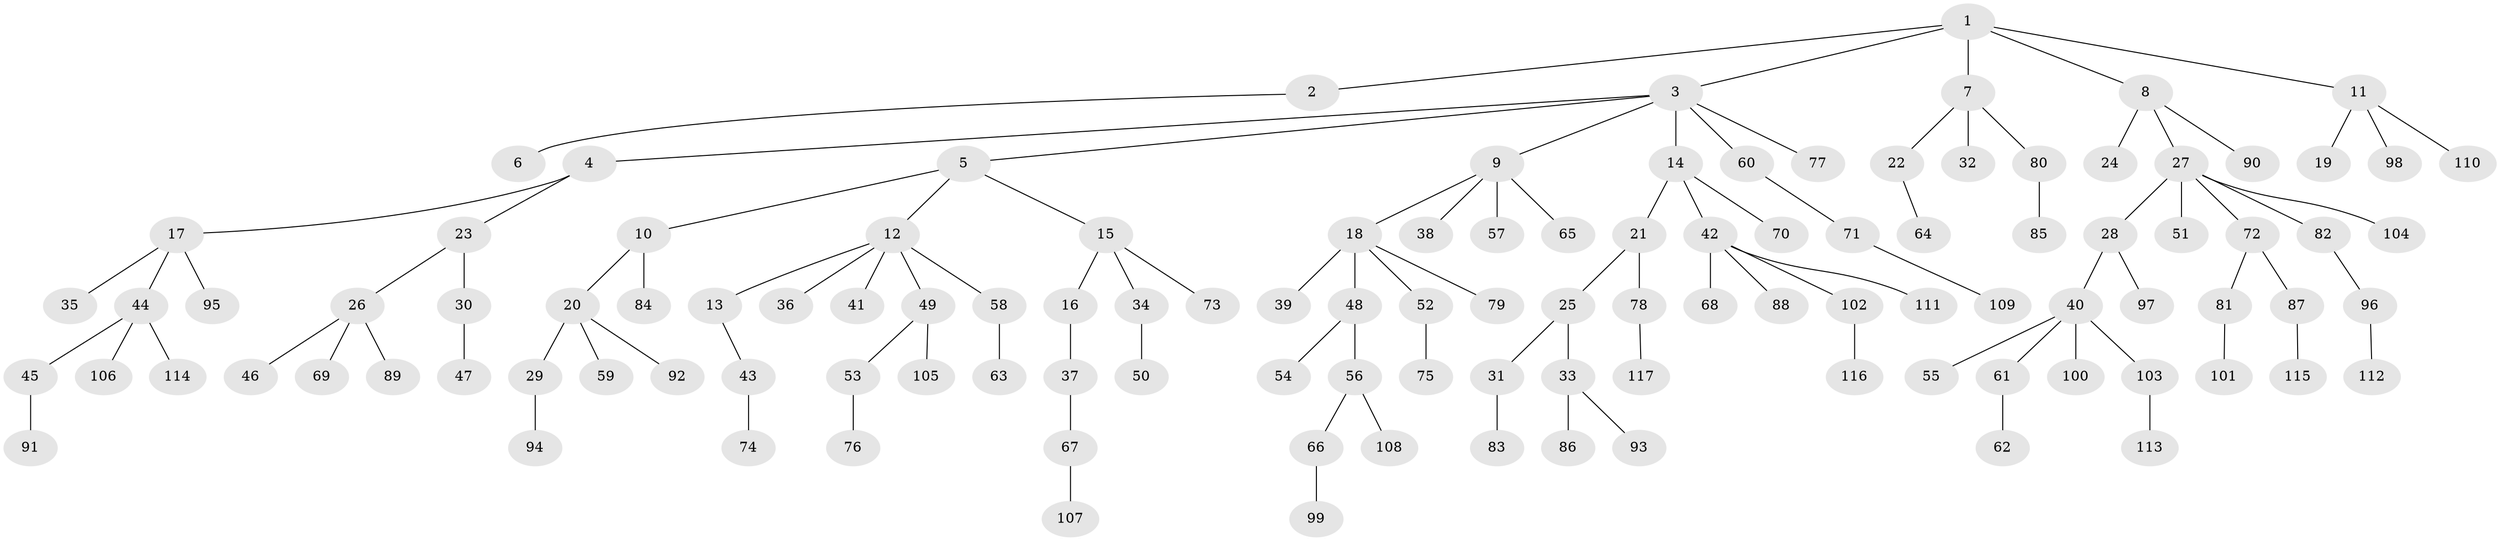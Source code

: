 // Generated by graph-tools (version 1.1) at 2025/50/03/09/25 03:50:23]
// undirected, 117 vertices, 116 edges
graph export_dot {
graph [start="1"]
  node [color=gray90,style=filled];
  1;
  2;
  3;
  4;
  5;
  6;
  7;
  8;
  9;
  10;
  11;
  12;
  13;
  14;
  15;
  16;
  17;
  18;
  19;
  20;
  21;
  22;
  23;
  24;
  25;
  26;
  27;
  28;
  29;
  30;
  31;
  32;
  33;
  34;
  35;
  36;
  37;
  38;
  39;
  40;
  41;
  42;
  43;
  44;
  45;
  46;
  47;
  48;
  49;
  50;
  51;
  52;
  53;
  54;
  55;
  56;
  57;
  58;
  59;
  60;
  61;
  62;
  63;
  64;
  65;
  66;
  67;
  68;
  69;
  70;
  71;
  72;
  73;
  74;
  75;
  76;
  77;
  78;
  79;
  80;
  81;
  82;
  83;
  84;
  85;
  86;
  87;
  88;
  89;
  90;
  91;
  92;
  93;
  94;
  95;
  96;
  97;
  98;
  99;
  100;
  101;
  102;
  103;
  104;
  105;
  106;
  107;
  108;
  109;
  110;
  111;
  112;
  113;
  114;
  115;
  116;
  117;
  1 -- 2;
  1 -- 3;
  1 -- 7;
  1 -- 8;
  1 -- 11;
  2 -- 6;
  3 -- 4;
  3 -- 5;
  3 -- 9;
  3 -- 14;
  3 -- 60;
  3 -- 77;
  4 -- 17;
  4 -- 23;
  5 -- 10;
  5 -- 12;
  5 -- 15;
  7 -- 22;
  7 -- 32;
  7 -- 80;
  8 -- 24;
  8 -- 27;
  8 -- 90;
  9 -- 18;
  9 -- 38;
  9 -- 57;
  9 -- 65;
  10 -- 20;
  10 -- 84;
  11 -- 19;
  11 -- 98;
  11 -- 110;
  12 -- 13;
  12 -- 36;
  12 -- 41;
  12 -- 49;
  12 -- 58;
  13 -- 43;
  14 -- 21;
  14 -- 42;
  14 -- 70;
  15 -- 16;
  15 -- 34;
  15 -- 73;
  16 -- 37;
  17 -- 35;
  17 -- 44;
  17 -- 95;
  18 -- 39;
  18 -- 48;
  18 -- 52;
  18 -- 79;
  20 -- 29;
  20 -- 59;
  20 -- 92;
  21 -- 25;
  21 -- 78;
  22 -- 64;
  23 -- 26;
  23 -- 30;
  25 -- 31;
  25 -- 33;
  26 -- 46;
  26 -- 69;
  26 -- 89;
  27 -- 28;
  27 -- 51;
  27 -- 72;
  27 -- 82;
  27 -- 104;
  28 -- 40;
  28 -- 97;
  29 -- 94;
  30 -- 47;
  31 -- 83;
  33 -- 86;
  33 -- 93;
  34 -- 50;
  37 -- 67;
  40 -- 55;
  40 -- 61;
  40 -- 100;
  40 -- 103;
  42 -- 68;
  42 -- 88;
  42 -- 102;
  42 -- 111;
  43 -- 74;
  44 -- 45;
  44 -- 106;
  44 -- 114;
  45 -- 91;
  48 -- 54;
  48 -- 56;
  49 -- 53;
  49 -- 105;
  52 -- 75;
  53 -- 76;
  56 -- 66;
  56 -- 108;
  58 -- 63;
  60 -- 71;
  61 -- 62;
  66 -- 99;
  67 -- 107;
  71 -- 109;
  72 -- 81;
  72 -- 87;
  78 -- 117;
  80 -- 85;
  81 -- 101;
  82 -- 96;
  87 -- 115;
  96 -- 112;
  102 -- 116;
  103 -- 113;
}
